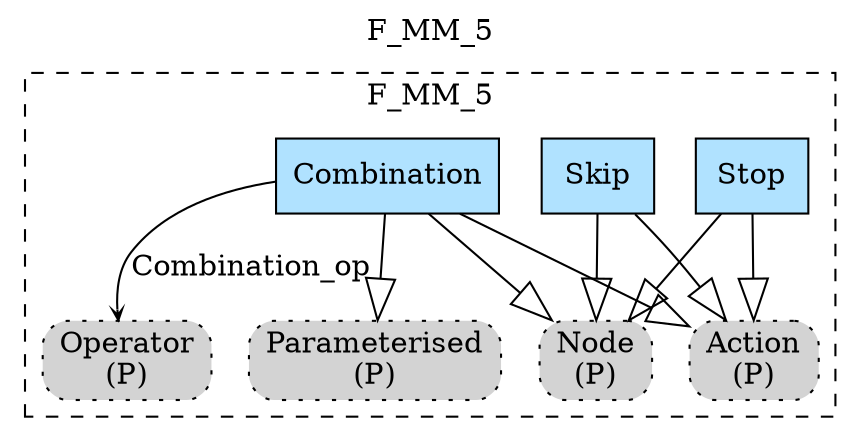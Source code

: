 digraph {graph[label=F_MM_5,labelloc=tl,labelfontsize=12];
subgraph cluster_F_MM_5{style=dashed;label=F_MM_5;
"PNode"[shape=box,fillcolor=lightgray,style ="rounded,filled,dotted",label=<Node<br/>(P)>];
"PParameterised"[shape=box,fillcolor=lightgray,style ="rounded,filled,dotted",label=<Parameterised<br/>(P)>];
"PAction"[shape=box,fillcolor=lightgray,style ="rounded,filled,dotted",label=<Action<br/>(P)>];
"POperator"[shape=box,fillcolor=lightgray,style ="rounded,filled,dotted",label=<Operator<br/>(P)>];
"Stop"[shape=record,fillcolor=lightskyblue1,style = filled,label="Stop"];
"Skip"[shape=record,fillcolor=lightskyblue1,style = filled,label="Skip"];
"Combination"[shape=record,fillcolor=lightskyblue1,style = filled,label="Combination"];

"Stop"->"PNode"[arrowhead=onormal,arrowsize=2.0];
"Skip"->"PNode"[arrowhead=onormal,arrowsize=2.0];
"Combination"->"PNode"[arrowhead=onormal,arrowsize=2.0];
"Combination"->"PParameterised"[arrowhead=onormal,arrowsize=2.0];
"Stop"->"PAction"[arrowhead=onormal,arrowsize=2.0];
"Skip"->"PAction"[arrowhead=onormal,arrowsize=2.0];
"Combination"->"PAction"[arrowhead=onormal,arrowsize=2.0];
"Combination"->"POperator"[label="Combination_op",arrowhead=vee,headlabel="",arrowsize=.5];

}




}